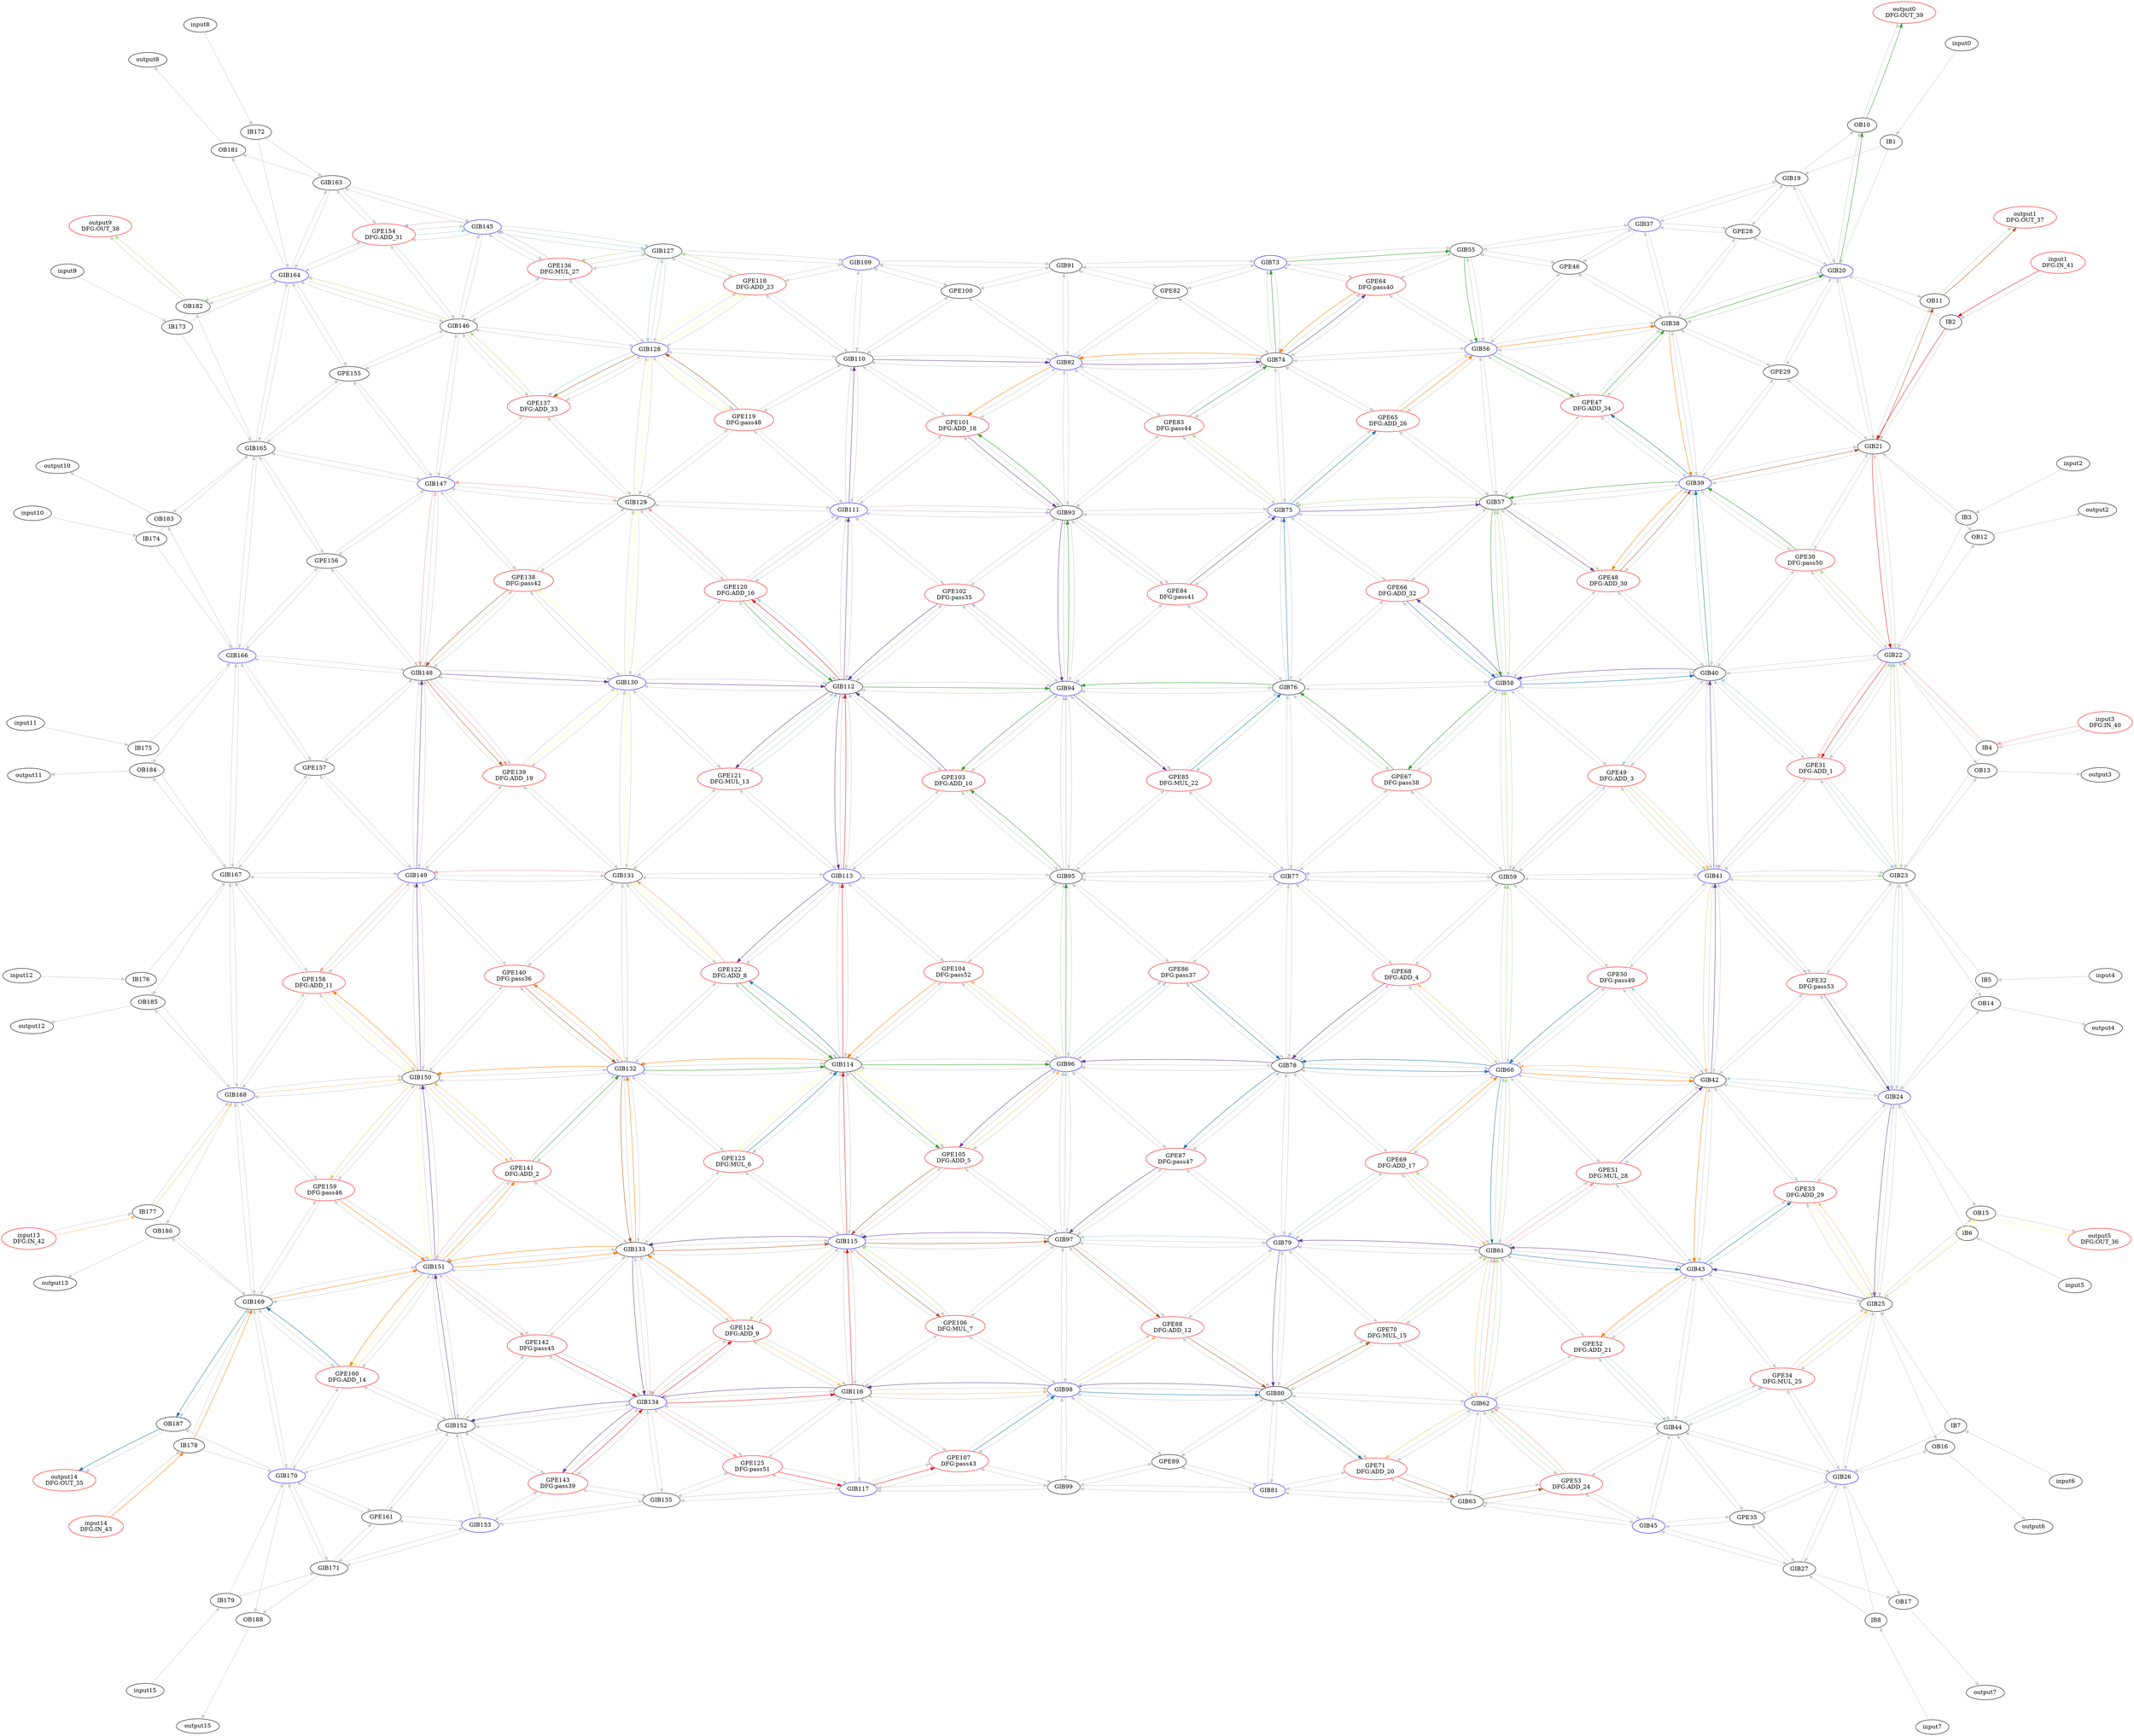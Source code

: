 Digraph G {
layout = sfdp;
overlap = scale;
input3[label = "input3\nDFG:IN_40", color = red];
input1[label = "input1\nDFG:IN_41", color = red];
input13[label = "input13\nDFG:IN_42", color = red];
input14[label = "input14\nDFG:IN_43", color = red];
input0;
input2;
input4;
input5;
input6;
input7;
input8;
input9;
input10;
input11;
input12;
input15;
output14[label = "output14\nDFG:OUT_35", color = red];
output5[label = "output5\nDFG:OUT_36", color = red];
output1[label = "output1\nDFG:OUT_37", color = red];
output9[label = "output9\nDFG:OUT_38", color = red];
output0[label = "output0\nDFG:OUT_39", color = red];
OB10->output0[color = gray80];
OB11->output1[color = gray80];
output2;
OB12->output2[color = gray80];
output3;
OB13->output3[color = gray80];
output4;
OB14->output4[color = gray80];
OB15->output5[color = gray80];
output6;
OB16->output6[color = gray80];
output7;
OB17->output7[color = gray80];
output8;
OB181->output8[color = gray80];
OB182->output9[color = gray80];
output10;
OB183->output10[color = gray80];
output11;
OB184->output11[color = gray80];
output12;
OB185->output12[color = gray80];
output13;
OB186->output13[color = gray80];
OB187->output14[color = gray80];
output15;
OB188->output15[color = gray80];
IB1[label = "IB1", color = black];
input0->IB1[color = gray80];
IB2[label = "IB2", color = black];
input1->IB2[color = gray80];
IB3[label = "IB3", color = black];
input2->IB3[color = gray80];
IB4[label = "IB4", color = black];
input3->IB4[color = gray80];
IB5[label = "IB5", color = black];
input4->IB5[color = gray80];
IB6[label = "IB6", color = black];
input5->IB6[color = gray80];
IB7[label = "IB7", color = black];
input6->IB7[color = gray80];
IB8[label = "IB8", color = black];
input7->IB8[color = gray80];
OB10[label = "OB10", color = black];
GIB19->OB10[color = gray80];
GIB20->OB10[color = gray80];
OB11[label = "OB11", color = black];
GIB20->OB11[color = gray80];
GIB21->OB11[color = gray80];
OB12[label = "OB12", color = black];
GIB21->OB12[color = gray80];
GIB22->OB12[color = gray80];
OB13[label = "OB13", color = black];
GIB22->OB13[color = gray80];
GIB23->OB13[color = gray80];
OB14[label = "OB14", color = black];
GIB23->OB14[color = gray80];
GIB24->OB14[color = gray80];
OB15[label = "OB15", color = black];
GIB24->OB15[color = gray80];
GIB25->OB15[color = gray80];
OB16[label = "OB16", color = black];
GIB25->OB16[color = gray80];
GIB26->OB16[color = gray80];
OB17[label = "OB17", color = black];
GIB26->OB17[color = gray80];
GIB27->OB17[color = gray80];
GIB19[label = "GIB19", color = black];
IB1->GIB19[color = gray80];
GIB20->GIB19[color = gray80];
GPE28->GIB19[color = gray80];
GIB37->GIB19[color = gray80];
GIB20[label = "GIB20", color = blue];
IB1->GIB20[color = gray80];
IB2->GIB20[color = gray80];
GIB19->GIB20[color = gray80];
GIB21->GIB20[color = gray80];
GPE28->GIB20[color = gray80];
GPE29->GIB20[color = gray80];
GIB38->GIB20[color = gray80];
GIB21[label = "GIB21", color = black];
IB2->GIB21[color = gray80];
IB3->GIB21[color = gray80];
GIB20->GIB21[color = gray80];
GIB22->GIB21[color = gray80];
GPE29->GIB21[color = gray80];
GPE30->GIB21[color = gray80];
GIB39->GIB21[color = gray80];
GIB22[label = "GIB22", color = blue];
IB3->GIB22[color = gray80];
IB4->GIB22[color = gray80];
GIB21->GIB22[color = gray80];
GIB23->GIB22[color = gray80];
GPE30->GIB22[color = gray80];
GPE31->GIB22[color = gray80];
GIB40->GIB22[color = gray80];
GIB23[label = "GIB23", color = black];
IB4->GIB23[color = gray80];
IB5->GIB23[color = gray80];
GIB22->GIB23[color = gray80];
GIB24->GIB23[color = gray80];
GPE31->GIB23[color = gray80];
GPE32->GIB23[color = gray80];
GIB41->GIB23[color = gray80];
GIB24[label = "GIB24", color = blue];
IB5->GIB24[color = gray80];
IB6->GIB24[color = gray80];
GIB23->GIB24[color = gray80];
GIB25->GIB24[color = gray80];
GPE32->GIB24[color = gray80];
GPE33->GIB24[color = gray80];
GIB42->GIB24[color = gray80];
GIB25[label = "GIB25", color = black];
IB6->GIB25[color = gray80];
IB7->GIB25[color = gray80];
GIB24->GIB25[color = gray80];
GIB26->GIB25[color = gray80];
GPE33->GIB25[color = gray80];
GPE34->GIB25[color = gray80];
GIB43->GIB25[color = gray80];
GIB26[label = "GIB26", color = blue];
IB7->GIB26[color = gray80];
IB8->GIB26[color = gray80];
GIB25->GIB26[color = gray80];
GIB27->GIB26[color = gray80];
GPE34->GIB26[color = gray80];
GPE35->GIB26[color = gray80];
GIB44->GIB26[color = gray80];
GIB27[label = "GIB27", color = black];
IB8->GIB27[color = gray80];
GIB26->GIB27[color = gray80];
GPE35->GIB27[color = gray80];
GIB45->GIB27[color = gray80];
GPE28[label = "GPE28", color = black];
GIB19->GPE28[color = gray80];
GIB20->GPE28[color = gray80];
GIB37->GPE28[color = gray80];
GIB38->GPE28[color = gray80];
GPE29[label = "GPE29", color = black];
GIB20->GPE29[color = gray80];
GIB21->GPE29[color = gray80];
GIB38->GPE29[color = gray80];
GIB39->GPE29[color = gray80];
GPE30[label = "GPE30\nDFG:pass50", color = red];
GIB21->GPE30[color = gray80];
GIB22->GPE30[color = gray80];
GIB39->GPE30[color = gray80];
GIB40->GPE30[color = gray80];
GPE31[label = "GPE31\nDFG:ADD_1", color = red];
GIB22->GPE31[color = gray80];
GIB23->GPE31[color = gray80];
GIB40->GPE31[color = gray80];
GIB41->GPE31[color = gray80];
GPE32[label = "GPE32\nDFG:pass53", color = red];
GIB23->GPE32[color = gray80];
GIB24->GPE32[color = gray80];
GIB41->GPE32[color = gray80];
GIB42->GPE32[color = gray80];
GPE33[label = "GPE33\nDFG:ADD_29", color = red];
GIB24->GPE33[color = gray80];
GIB25->GPE33[color = gray80];
GIB42->GPE33[color = gray80];
GIB43->GPE33[color = gray80];
GPE34[label = "GPE34\nDFG:MUL_25", color = red];
GIB25->GPE34[color = gray80];
GIB26->GPE34[color = gray80];
GIB43->GPE34[color = gray80];
GIB44->GPE34[color = gray80];
GPE35[label = "GPE35", color = black];
GIB26->GPE35[color = gray80];
GIB27->GPE35[color = gray80];
GIB44->GPE35[color = gray80];
GIB45->GPE35[color = gray80];
GIB37[label = "GIB37", color = blue];
GIB19->GIB37[color = gray80];
GPE28->GIB37[color = gray80];
GIB38->GIB37[color = gray80];
GPE46->GIB37[color = gray80];
GIB55->GIB37[color = gray80];
GIB38[label = "GIB38", color = black];
GIB20->GIB38[color = gray80];
GPE28->GIB38[color = gray80];
GPE29->GIB38[color = gray80];
GIB37->GIB38[color = gray80];
GIB39->GIB38[color = gray80];
GPE46->GIB38[color = gray80];
GPE47->GIB38[color = gray80];
GIB56->GIB38[color = gray80];
GIB39[label = "GIB39", color = blue];
GIB21->GIB39[color = gray80];
GPE29->GIB39[color = gray80];
GPE30->GIB39[color = gray80];
GIB38->GIB39[color = gray80];
GIB40->GIB39[color = gray80];
GPE47->GIB39[color = gray80];
GPE48->GIB39[color = gray80];
GIB57->GIB39[color = gray80];
GIB40[label = "GIB40", color = black];
GIB22->GIB40[color = gray80];
GPE30->GIB40[color = gray80];
GPE31->GIB40[color = gray80];
GIB39->GIB40[color = gray80];
GIB41->GIB40[color = gray80];
GPE48->GIB40[color = gray80];
GPE49->GIB40[color = gray80];
GIB58->GIB40[color = gray80];
GIB41[label = "GIB41", color = blue];
GIB23->GIB41[color = gray80];
GPE31->GIB41[color = gray80];
GPE32->GIB41[color = gray80];
GIB40->GIB41[color = gray80];
GIB42->GIB41[color = gray80];
GPE49->GIB41[color = gray80];
GPE50->GIB41[color = gray80];
GIB59->GIB41[color = gray80];
GIB42[label = "GIB42", color = black];
GIB24->GIB42[color = gray80];
GPE32->GIB42[color = gray80];
GPE33->GIB42[color = gray80];
GIB41->GIB42[color = gray80];
GIB43->GIB42[color = gray80];
GPE50->GIB42[color = gray80];
GPE51->GIB42[color = gray80];
GIB60->GIB42[color = gray80];
GIB43[label = "GIB43", color = blue];
GIB25->GIB43[color = gray80];
GPE33->GIB43[color = gray80];
GPE34->GIB43[color = gray80];
GIB42->GIB43[color = gray80];
GIB44->GIB43[color = gray80];
GPE51->GIB43[color = gray80];
GPE52->GIB43[color = gray80];
GIB61->GIB43[color = gray80];
GIB44[label = "GIB44", color = black];
GIB26->GIB44[color = gray80];
GPE34->GIB44[color = gray80];
GPE35->GIB44[color = gray80];
GIB43->GIB44[color = gray80];
GIB45->GIB44[color = gray80];
GPE52->GIB44[color = gray80];
GPE53->GIB44[color = gray80];
GIB62->GIB44[color = gray80];
GIB45[label = "GIB45", color = blue];
GIB27->GIB45[color = gray80];
GPE35->GIB45[color = gray80];
GIB44->GIB45[color = gray80];
GPE53->GIB45[color = gray80];
GIB63->GIB45[color = gray80];
GPE46[label = "GPE46", color = black];
GIB37->GPE46[color = gray80];
GIB38->GPE46[color = gray80];
GIB55->GPE46[color = gray80];
GIB56->GPE46[color = gray80];
GPE47[label = "GPE47\nDFG:ADD_34", color = red];
GIB38->GPE47[color = gray80];
GIB39->GPE47[color = gray80];
GIB56->GPE47[color = gray80];
GIB57->GPE47[color = gray80];
GPE48[label = "GPE48\nDFG:ADD_30", color = red];
GIB39->GPE48[color = gray80];
GIB40->GPE48[color = gray80];
GIB57->GPE48[color = gray80];
GIB58->GPE48[color = gray80];
GPE49[label = "GPE49\nDFG:ADD_3", color = red];
GIB40->GPE49[color = gray80];
GIB41->GPE49[color = gray80];
GIB58->GPE49[color = gray80];
GIB59->GPE49[color = gray80];
GPE50[label = "GPE50\nDFG:pass49", color = red];
GIB41->GPE50[color = gray80];
GIB42->GPE50[color = gray80];
GIB59->GPE50[color = gray80];
GIB60->GPE50[color = gray80];
GPE51[label = "GPE51\nDFG:MUL_28", color = red];
GIB42->GPE51[color = gray80];
GIB43->GPE51[color = gray80];
GIB60->GPE51[color = gray80];
GIB61->GPE51[color = gray80];
GPE52[label = "GPE52\nDFG:ADD_21", color = red];
GIB43->GPE52[color = gray80];
GIB44->GPE52[color = gray80];
GIB61->GPE52[color = gray80];
GIB62->GPE52[color = gray80];
GPE53[label = "GPE53\nDFG:ADD_24", color = red];
GIB44->GPE53[color = gray80];
GIB45->GPE53[color = gray80];
GIB62->GPE53[color = gray80];
GIB63->GPE53[color = gray80];
GIB55[label = "GIB55", color = black];
GIB37->GIB55[color = gray80];
GPE46->GIB55[color = gray80];
GIB56->GIB55[color = gray80];
GPE64->GIB55[color = gray80];
GIB73->GIB55[color = gray80];
GIB56[label = "GIB56", color = blue];
GIB38->GIB56[color = gray80];
GPE46->GIB56[color = gray80];
GPE47->GIB56[color = gray80];
GIB55->GIB56[color = gray80];
GIB57->GIB56[color = gray80];
GPE64->GIB56[color = gray80];
GPE65->GIB56[color = gray80];
GIB74->GIB56[color = gray80];
GIB57[label = "GIB57", color = black];
GIB39->GIB57[color = gray80];
GPE47->GIB57[color = gray80];
GPE48->GIB57[color = gray80];
GIB56->GIB57[color = gray80];
GIB58->GIB57[color = gray80];
GPE65->GIB57[color = gray80];
GPE66->GIB57[color = gray80];
GIB75->GIB57[color = gray80];
GIB58[label = "GIB58", color = blue];
GIB40->GIB58[color = gray80];
GPE48->GIB58[color = gray80];
GPE49->GIB58[color = gray80];
GIB57->GIB58[color = gray80];
GIB59->GIB58[color = gray80];
GPE66->GIB58[color = gray80];
GPE67->GIB58[color = gray80];
GIB76->GIB58[color = gray80];
GIB59[label = "GIB59", color = black];
GIB41->GIB59[color = gray80];
GPE49->GIB59[color = gray80];
GPE50->GIB59[color = gray80];
GIB58->GIB59[color = gray80];
GIB60->GIB59[color = gray80];
GPE67->GIB59[color = gray80];
GPE68->GIB59[color = gray80];
GIB77->GIB59[color = gray80];
GIB60[label = "GIB60", color = blue];
GIB42->GIB60[color = gray80];
GPE50->GIB60[color = gray80];
GPE51->GIB60[color = gray80];
GIB59->GIB60[color = gray80];
GIB61->GIB60[color = gray80];
GPE68->GIB60[color = gray80];
GPE69->GIB60[color = gray80];
GIB78->GIB60[color = gray80];
GIB61[label = "GIB61", color = black];
GIB43->GIB61[color = gray80];
GPE51->GIB61[color = gray80];
GPE52->GIB61[color = gray80];
GIB60->GIB61[color = gray80];
GIB62->GIB61[color = gray80];
GPE69->GIB61[color = gray80];
GPE70->GIB61[color = gray80];
GIB79->GIB61[color = gray80];
GIB62[label = "GIB62", color = blue];
GIB44->GIB62[color = gray80];
GPE52->GIB62[color = gray80];
GPE53->GIB62[color = gray80];
GIB61->GIB62[color = gray80];
GIB63->GIB62[color = gray80];
GPE70->GIB62[color = gray80];
GPE71->GIB62[color = gray80];
GIB80->GIB62[color = gray80];
GIB63[label = "GIB63", color = black];
GIB45->GIB63[color = gray80];
GPE53->GIB63[color = gray80];
GIB62->GIB63[color = gray80];
GPE71->GIB63[color = gray80];
GIB81->GIB63[color = gray80];
GPE64[label = "GPE64\nDFG:pass40", color = red];
GIB55->GPE64[color = gray80];
GIB56->GPE64[color = gray80];
GIB73->GPE64[color = gray80];
GIB74->GPE64[color = gray80];
GPE65[label = "GPE65\nDFG:ADD_26", color = red];
GIB56->GPE65[color = gray80];
GIB57->GPE65[color = gray80];
GIB74->GPE65[color = gray80];
GIB75->GPE65[color = gray80];
GPE66[label = "GPE66\nDFG:ADD_32", color = red];
GIB57->GPE66[color = gray80];
GIB58->GPE66[color = gray80];
GIB75->GPE66[color = gray80];
GIB76->GPE66[color = gray80];
GPE67[label = "GPE67\nDFG:pass38", color = red];
GIB58->GPE67[color = gray80];
GIB59->GPE67[color = gray80];
GIB76->GPE67[color = gray80];
GIB77->GPE67[color = gray80];
GPE68[label = "GPE68\nDFG:ADD_4", color = red];
GIB59->GPE68[color = gray80];
GIB60->GPE68[color = gray80];
GIB77->GPE68[color = gray80];
GIB78->GPE68[color = gray80];
GPE69[label = "GPE69\nDFG:ADD_17", color = red];
GIB60->GPE69[color = gray80];
GIB61->GPE69[color = gray80];
GIB78->GPE69[color = gray80];
GIB79->GPE69[color = gray80];
GPE70[label = "GPE70\nDFG:MUL_15", color = red];
GIB61->GPE70[color = gray80];
GIB62->GPE70[color = gray80];
GIB79->GPE70[color = gray80];
GIB80->GPE70[color = gray80];
GPE71[label = "GPE71\nDFG:ADD_20", color = red];
GIB62->GPE71[color = gray80];
GIB63->GPE71[color = gray80];
GIB80->GPE71[color = gray80];
GIB81->GPE71[color = gray80];
GIB73[label = "GIB73", color = blue];
GIB55->GIB73[color = gray80];
GPE64->GIB73[color = gray80];
GIB74->GIB73[color = gray80];
GPE82->GIB73[color = gray80];
GIB91->GIB73[color = gray80];
GIB74[label = "GIB74", color = black];
GIB56->GIB74[color = gray80];
GPE64->GIB74[color = gray80];
GPE65->GIB74[color = gray80];
GIB73->GIB74[color = gray80];
GIB75->GIB74[color = gray80];
GPE82->GIB74[color = gray80];
GPE83->GIB74[color = gray80];
GIB92->GIB74[color = gray80];
GIB75[label = "GIB75", color = blue];
GIB57->GIB75[color = gray80];
GPE65->GIB75[color = gray80];
GPE66->GIB75[color = gray80];
GIB74->GIB75[color = gray80];
GIB76->GIB75[color = gray80];
GPE83->GIB75[color = gray80];
GPE84->GIB75[color = gray80];
GIB93->GIB75[color = gray80];
GIB76[label = "GIB76", color = black];
GIB58->GIB76[color = gray80];
GPE66->GIB76[color = gray80];
GPE67->GIB76[color = gray80];
GIB75->GIB76[color = gray80];
GIB77->GIB76[color = gray80];
GPE84->GIB76[color = gray80];
GPE85->GIB76[color = gray80];
GIB94->GIB76[color = gray80];
GIB77[label = "GIB77", color = blue];
GIB59->GIB77[color = gray80];
GPE67->GIB77[color = gray80];
GPE68->GIB77[color = gray80];
GIB76->GIB77[color = gray80];
GIB78->GIB77[color = gray80];
GPE85->GIB77[color = gray80];
GPE86->GIB77[color = gray80];
GIB95->GIB77[color = gray80];
GIB78[label = "GIB78", color = black];
GIB60->GIB78[color = gray80];
GPE68->GIB78[color = gray80];
GPE69->GIB78[color = gray80];
GIB77->GIB78[color = gray80];
GIB79->GIB78[color = gray80];
GPE86->GIB78[color = gray80];
GPE87->GIB78[color = gray80];
GIB96->GIB78[color = gray80];
GIB79[label = "GIB79", color = blue];
GIB61->GIB79[color = gray80];
GPE69->GIB79[color = gray80];
GPE70->GIB79[color = gray80];
GIB78->GIB79[color = gray80];
GIB80->GIB79[color = gray80];
GPE87->GIB79[color = gray80];
GPE88->GIB79[color = gray80];
GIB97->GIB79[color = gray80];
GIB80[label = "GIB80", color = black];
GIB62->GIB80[color = gray80];
GPE70->GIB80[color = gray80];
GPE71->GIB80[color = gray80];
GIB79->GIB80[color = gray80];
GIB81->GIB80[color = gray80];
GPE88->GIB80[color = gray80];
GPE89->GIB80[color = gray80];
GIB98->GIB80[color = gray80];
GIB81[label = "GIB81", color = blue];
GIB63->GIB81[color = gray80];
GPE71->GIB81[color = gray80];
GIB80->GIB81[color = gray80];
GPE89->GIB81[color = gray80];
GIB99->GIB81[color = gray80];
GPE82[label = "GPE82", color = black];
GIB73->GPE82[color = gray80];
GIB74->GPE82[color = gray80];
GIB91->GPE82[color = gray80];
GIB92->GPE82[color = gray80];
GPE83[label = "GPE83\nDFG:pass44", color = red];
GIB74->GPE83[color = gray80];
GIB75->GPE83[color = gray80];
GIB92->GPE83[color = gray80];
GIB93->GPE83[color = gray80];
GPE84[label = "GPE84\nDFG:pass41", color = red];
GIB75->GPE84[color = gray80];
GIB76->GPE84[color = gray80];
GIB93->GPE84[color = gray80];
GIB94->GPE84[color = gray80];
GPE85[label = "GPE85\nDFG:MUL_22", color = red];
GIB76->GPE85[color = gray80];
GIB77->GPE85[color = gray80];
GIB94->GPE85[color = gray80];
GIB95->GPE85[color = gray80];
GPE86[label = "GPE86\nDFG:pass37", color = red];
GIB77->GPE86[color = gray80];
GIB78->GPE86[color = gray80];
GIB95->GPE86[color = gray80];
GIB96->GPE86[color = gray80];
GPE87[label = "GPE87\nDFG:pass47", color = red];
GIB78->GPE87[color = gray80];
GIB79->GPE87[color = gray80];
GIB96->GPE87[color = gray80];
GIB97->GPE87[color = gray80];
GPE88[label = "GPE88\nDFG:ADD_12", color = red];
GIB79->GPE88[color = gray80];
GIB80->GPE88[color = gray80];
GIB97->GPE88[color = gray80];
GIB98->GPE88[color = gray80];
GPE89[label = "GPE89", color = black];
GIB80->GPE89[color = gray80];
GIB81->GPE89[color = gray80];
GIB98->GPE89[color = gray80];
GIB99->GPE89[color = gray80];
GIB91[label = "GIB91", color = black];
GIB73->GIB91[color = gray80];
GPE82->GIB91[color = gray80];
GIB92->GIB91[color = gray80];
GPE100->GIB91[color = gray80];
GIB109->GIB91[color = gray80];
GIB92[label = "GIB92", color = blue];
GIB74->GIB92[color = gray80];
GPE82->GIB92[color = gray80];
GPE83->GIB92[color = gray80];
GIB91->GIB92[color = gray80];
GIB93->GIB92[color = gray80];
GPE100->GIB92[color = gray80];
GPE101->GIB92[color = gray80];
GIB110->GIB92[color = gray80];
GIB93[label = "GIB93", color = black];
GIB75->GIB93[color = gray80];
GPE83->GIB93[color = gray80];
GPE84->GIB93[color = gray80];
GIB92->GIB93[color = gray80];
GIB94->GIB93[color = gray80];
GPE101->GIB93[color = gray80];
GPE102->GIB93[color = gray80];
GIB111->GIB93[color = gray80];
GIB94[label = "GIB94", color = blue];
GIB76->GIB94[color = gray80];
GPE84->GIB94[color = gray80];
GPE85->GIB94[color = gray80];
GIB93->GIB94[color = gray80];
GIB95->GIB94[color = gray80];
GPE102->GIB94[color = gray80];
GPE103->GIB94[color = gray80];
GIB112->GIB94[color = gray80];
GIB95[label = "GIB95", color = black];
GIB77->GIB95[color = gray80];
GPE85->GIB95[color = gray80];
GPE86->GIB95[color = gray80];
GIB94->GIB95[color = gray80];
GIB96->GIB95[color = gray80];
GPE103->GIB95[color = gray80];
GPE104->GIB95[color = gray80];
GIB113->GIB95[color = gray80];
GIB96[label = "GIB96", color = blue];
GIB78->GIB96[color = gray80];
GPE86->GIB96[color = gray80];
GPE87->GIB96[color = gray80];
GIB95->GIB96[color = gray80];
GIB97->GIB96[color = gray80];
GPE104->GIB96[color = gray80];
GPE105->GIB96[color = gray80];
GIB114->GIB96[color = gray80];
GIB97[label = "GIB97", color = black];
GIB79->GIB97[color = gray80];
GPE87->GIB97[color = gray80];
GPE88->GIB97[color = gray80];
GIB96->GIB97[color = gray80];
GIB98->GIB97[color = gray80];
GPE105->GIB97[color = gray80];
GPE106->GIB97[color = gray80];
GIB115->GIB97[color = gray80];
GIB98[label = "GIB98", color = blue];
GIB80->GIB98[color = gray80];
GPE88->GIB98[color = gray80];
GPE89->GIB98[color = gray80];
GIB97->GIB98[color = gray80];
GIB99->GIB98[color = gray80];
GPE106->GIB98[color = gray80];
GPE107->GIB98[color = gray80];
GIB116->GIB98[color = gray80];
GIB99[label = "GIB99", color = black];
GIB81->GIB99[color = gray80];
GPE89->GIB99[color = gray80];
GIB98->GIB99[color = gray80];
GPE107->GIB99[color = gray80];
GIB117->GIB99[color = gray80];
GPE100[label = "GPE100", color = black];
GIB91->GPE100[color = gray80];
GIB92->GPE100[color = gray80];
GIB109->GPE100[color = gray80];
GIB110->GPE100[color = gray80];
GPE101[label = "GPE101\nDFG:ADD_18", color = red];
GIB92->GPE101[color = gray80];
GIB93->GPE101[color = gray80];
GIB110->GPE101[color = gray80];
GIB111->GPE101[color = gray80];
GPE102[label = "GPE102\nDFG:pass35", color = red];
GIB93->GPE102[color = gray80];
GIB94->GPE102[color = gray80];
GIB111->GPE102[color = gray80];
GIB112->GPE102[color = gray80];
GPE103[label = "GPE103\nDFG:ADD_10", color = red];
GIB94->GPE103[color = gray80];
GIB95->GPE103[color = gray80];
GIB112->GPE103[color = gray80];
GIB113->GPE103[color = gray80];
GPE104[label = "GPE104\nDFG:pass52", color = red];
GIB95->GPE104[color = gray80];
GIB96->GPE104[color = gray80];
GIB113->GPE104[color = gray80];
GIB114->GPE104[color = gray80];
GPE105[label = "GPE105\nDFG:ADD_5", color = red];
GIB96->GPE105[color = gray80];
GIB97->GPE105[color = gray80];
GIB114->GPE105[color = gray80];
GIB115->GPE105[color = gray80];
GPE106[label = "GPE106\nDFG:MUL_7", color = red];
GIB97->GPE106[color = gray80];
GIB98->GPE106[color = gray80];
GIB115->GPE106[color = gray80];
GIB116->GPE106[color = gray80];
GPE107[label = "GPE107\nDFG:pass43", color = red];
GIB98->GPE107[color = gray80];
GIB99->GPE107[color = gray80];
GIB116->GPE107[color = gray80];
GIB117->GPE107[color = gray80];
GIB109[label = "GIB109", color = blue];
GIB91->GIB109[color = gray80];
GPE100->GIB109[color = gray80];
GIB110->GIB109[color = gray80];
GPE118->GIB109[color = gray80];
GIB127->GIB109[color = gray80];
GIB110[label = "GIB110", color = black];
GIB92->GIB110[color = gray80];
GPE100->GIB110[color = gray80];
GPE101->GIB110[color = gray80];
GIB109->GIB110[color = gray80];
GIB111->GIB110[color = gray80];
GPE118->GIB110[color = gray80];
GPE119->GIB110[color = gray80];
GIB128->GIB110[color = gray80];
GIB111[label = "GIB111", color = blue];
GIB93->GIB111[color = gray80];
GPE101->GIB111[color = gray80];
GPE102->GIB111[color = gray80];
GIB110->GIB111[color = gray80];
GIB112->GIB111[color = gray80];
GPE119->GIB111[color = gray80];
GPE120->GIB111[color = gray80];
GIB129->GIB111[color = gray80];
GIB112[label = "GIB112", color = black];
GIB94->GIB112[color = gray80];
GPE102->GIB112[color = gray80];
GPE103->GIB112[color = gray80];
GIB111->GIB112[color = gray80];
GIB113->GIB112[color = gray80];
GPE120->GIB112[color = gray80];
GPE121->GIB112[color = gray80];
GIB130->GIB112[color = gray80];
GIB113[label = "GIB113", color = blue];
GIB95->GIB113[color = gray80];
GPE103->GIB113[color = gray80];
GPE104->GIB113[color = gray80];
GIB112->GIB113[color = gray80];
GIB114->GIB113[color = gray80];
GPE121->GIB113[color = gray80];
GPE122->GIB113[color = gray80];
GIB131->GIB113[color = gray80];
GIB114[label = "GIB114", color = black];
GIB96->GIB114[color = gray80];
GPE104->GIB114[color = gray80];
GPE105->GIB114[color = gray80];
GIB113->GIB114[color = gray80];
GIB115->GIB114[color = gray80];
GPE122->GIB114[color = gray80];
GPE123->GIB114[color = gray80];
GIB132->GIB114[color = gray80];
GIB115[label = "GIB115", color = blue];
GIB97->GIB115[color = gray80];
GPE105->GIB115[color = gray80];
GPE106->GIB115[color = gray80];
GIB114->GIB115[color = gray80];
GIB116->GIB115[color = gray80];
GPE123->GIB115[color = gray80];
GPE124->GIB115[color = gray80];
GIB133->GIB115[color = gray80];
GIB116[label = "GIB116", color = black];
GIB98->GIB116[color = gray80];
GPE106->GIB116[color = gray80];
GPE107->GIB116[color = gray80];
GIB115->GIB116[color = gray80];
GIB117->GIB116[color = gray80];
GPE124->GIB116[color = gray80];
GPE125->GIB116[color = gray80];
GIB134->GIB116[color = gray80];
GIB117[label = "GIB117", color = blue];
GIB99->GIB117[color = gray80];
GPE107->GIB117[color = gray80];
GIB116->GIB117[color = gray80];
GPE125->GIB117[color = gray80];
GIB135->GIB117[color = gray80];
GPE118[label = "GPE118\nDFG:ADD_23", color = red];
GIB109->GPE118[color = gray80];
GIB110->GPE118[color = gray80];
GIB127->GPE118[color = gray80];
GIB128->GPE118[color = gray80];
GPE119[label = "GPE119\nDFG:pass48", color = red];
GIB110->GPE119[color = gray80];
GIB111->GPE119[color = gray80];
GIB128->GPE119[color = gray80];
GIB129->GPE119[color = gray80];
GPE120[label = "GPE120\nDFG:ADD_16", color = red];
GIB111->GPE120[color = gray80];
GIB112->GPE120[color = gray80];
GIB129->GPE120[color = gray80];
GIB130->GPE120[color = gray80];
GPE121[label = "GPE121\nDFG:MUL_13", color = red];
GIB112->GPE121[color = gray80];
GIB113->GPE121[color = gray80];
GIB130->GPE121[color = gray80];
GIB131->GPE121[color = gray80];
GPE122[label = "GPE122\nDFG:ADD_8", color = red];
GIB113->GPE122[color = gray80];
GIB114->GPE122[color = gray80];
GIB131->GPE122[color = gray80];
GIB132->GPE122[color = gray80];
GPE123[label = "GPE123\nDFG:MUL_6", color = red];
GIB114->GPE123[color = gray80];
GIB115->GPE123[color = gray80];
GIB132->GPE123[color = gray80];
GIB133->GPE123[color = gray80];
GPE124[label = "GPE124\nDFG:ADD_9", color = red];
GIB115->GPE124[color = gray80];
GIB116->GPE124[color = gray80];
GIB133->GPE124[color = gray80];
GIB134->GPE124[color = gray80];
GPE125[label = "GPE125\nDFG:pass51", color = red];
GIB116->GPE125[color = gray80];
GIB117->GPE125[color = gray80];
GIB134->GPE125[color = gray80];
GIB135->GPE125[color = gray80];
GIB127[label = "GIB127", color = black];
GIB109->GIB127[color = gray80];
GPE118->GIB127[color = gray80];
GIB128->GIB127[color = gray80];
GPE136->GIB127[color = gray80];
GIB145->GIB127[color = gray80];
GIB128[label = "GIB128", color = blue];
GIB110->GIB128[color = gray80];
GPE118->GIB128[color = gray80];
GPE119->GIB128[color = gray80];
GIB127->GIB128[color = gray80];
GIB129->GIB128[color = gray80];
GPE136->GIB128[color = gray80];
GPE137->GIB128[color = gray80];
GIB146->GIB128[color = gray80];
GIB129[label = "GIB129", color = black];
GIB111->GIB129[color = gray80];
GPE119->GIB129[color = gray80];
GPE120->GIB129[color = gray80];
GIB128->GIB129[color = gray80];
GIB130->GIB129[color = gray80];
GPE137->GIB129[color = gray80];
GPE138->GIB129[color = gray80];
GIB147->GIB129[color = gray80];
GIB130[label = "GIB130", color = blue];
GIB112->GIB130[color = gray80];
GPE120->GIB130[color = gray80];
GPE121->GIB130[color = gray80];
GIB129->GIB130[color = gray80];
GIB131->GIB130[color = gray80];
GPE138->GIB130[color = gray80];
GPE139->GIB130[color = gray80];
GIB148->GIB130[color = gray80];
GIB131[label = "GIB131", color = black];
GIB113->GIB131[color = gray80];
GPE121->GIB131[color = gray80];
GPE122->GIB131[color = gray80];
GIB130->GIB131[color = gray80];
GIB132->GIB131[color = gray80];
GPE139->GIB131[color = gray80];
GPE140->GIB131[color = gray80];
GIB149->GIB131[color = gray80];
GIB132[label = "GIB132", color = blue];
GIB114->GIB132[color = gray80];
GPE122->GIB132[color = gray80];
GPE123->GIB132[color = gray80];
GIB131->GIB132[color = gray80];
GIB133->GIB132[color = gray80];
GPE140->GIB132[color = gray80];
GPE141->GIB132[color = gray80];
GIB150->GIB132[color = gray80];
GIB133[label = "GIB133", color = black];
GIB115->GIB133[color = gray80];
GPE123->GIB133[color = gray80];
GPE124->GIB133[color = gray80];
GIB132->GIB133[color = gray80];
GIB134->GIB133[color = gray80];
GPE141->GIB133[color = gray80];
GPE142->GIB133[color = gray80];
GIB151->GIB133[color = gray80];
GIB134[label = "GIB134", color = blue];
GIB116->GIB134[color = gray80];
GPE124->GIB134[color = gray80];
GPE125->GIB134[color = gray80];
GIB133->GIB134[color = gray80];
GIB135->GIB134[color = gray80];
GPE142->GIB134[color = gray80];
GPE143->GIB134[color = gray80];
GIB152->GIB134[color = gray80];
GIB135[label = "GIB135", color = black];
GIB117->GIB135[color = gray80];
GPE125->GIB135[color = gray80];
GIB134->GIB135[color = gray80];
GPE143->GIB135[color = gray80];
GIB153->GIB135[color = gray80];
GPE136[label = "GPE136\nDFG:MUL_27", color = red];
GIB127->GPE136[color = gray80];
GIB128->GPE136[color = gray80];
GIB145->GPE136[color = gray80];
GIB146->GPE136[color = gray80];
GPE137[label = "GPE137\nDFG:ADD_33", color = red];
GIB128->GPE137[color = gray80];
GIB129->GPE137[color = gray80];
GIB146->GPE137[color = gray80];
GIB147->GPE137[color = gray80];
GPE138[label = "GPE138\nDFG:pass42", color = red];
GIB129->GPE138[color = gray80];
GIB130->GPE138[color = gray80];
GIB147->GPE138[color = gray80];
GIB148->GPE138[color = gray80];
GPE139[label = "GPE139\nDFG:ADD_19", color = red];
GIB130->GPE139[color = gray80];
GIB131->GPE139[color = gray80];
GIB148->GPE139[color = gray80];
GIB149->GPE139[color = gray80];
GPE140[label = "GPE140\nDFG:pass36", color = red];
GIB131->GPE140[color = gray80];
GIB132->GPE140[color = gray80];
GIB149->GPE140[color = gray80];
GIB150->GPE140[color = gray80];
GPE141[label = "GPE141\nDFG:ADD_2", color = red];
GIB132->GPE141[color = gray80];
GIB133->GPE141[color = gray80];
GIB150->GPE141[color = gray80];
GIB151->GPE141[color = gray80];
GPE142[label = "GPE142\nDFG:pass45", color = red];
GIB133->GPE142[color = gray80];
GIB134->GPE142[color = gray80];
GIB151->GPE142[color = gray80];
GIB152->GPE142[color = gray80];
GPE143[label = "GPE143\nDFG:pass39", color = red];
GIB134->GPE143[color = gray80];
GIB135->GPE143[color = gray80];
GIB152->GPE143[color = gray80];
GIB153->GPE143[color = gray80];
GIB145[label = "GIB145", color = blue];
GIB127->GIB145[color = gray80];
GPE136->GIB145[color = gray80];
GIB146->GIB145[color = gray80];
GPE154->GIB145[color = gray80];
GIB163->GIB145[color = gray80];
GIB146[label = "GIB146", color = black];
GIB128->GIB146[color = gray80];
GPE136->GIB146[color = gray80];
GPE137->GIB146[color = gray80];
GIB145->GIB146[color = gray80];
GIB147->GIB146[color = gray80];
GPE154->GIB146[color = gray80];
GPE155->GIB146[color = gray80];
GIB164->GIB146[color = gray80];
GIB147[label = "GIB147", color = blue];
GIB129->GIB147[color = gray80];
GPE137->GIB147[color = gray80];
GPE138->GIB147[color = gray80];
GIB146->GIB147[color = gray80];
GIB148->GIB147[color = gray80];
GPE155->GIB147[color = gray80];
GPE156->GIB147[color = gray80];
GIB165->GIB147[color = gray80];
GIB148[label = "GIB148", color = black];
GIB130->GIB148[color = gray80];
GPE138->GIB148[color = gray80];
GPE139->GIB148[color = gray80];
GIB147->GIB148[color = gray80];
GIB149->GIB148[color = gray80];
GPE156->GIB148[color = gray80];
GPE157->GIB148[color = gray80];
GIB166->GIB148[color = gray80];
GIB149[label = "GIB149", color = blue];
GIB131->GIB149[color = gray80];
GPE139->GIB149[color = gray80];
GPE140->GIB149[color = gray80];
GIB148->GIB149[color = gray80];
GIB150->GIB149[color = gray80];
GPE157->GIB149[color = gray80];
GPE158->GIB149[color = gray80];
GIB167->GIB149[color = gray80];
GIB150[label = "GIB150", color = black];
GIB132->GIB150[color = gray80];
GPE140->GIB150[color = gray80];
GPE141->GIB150[color = gray80];
GIB149->GIB150[color = gray80];
GIB151->GIB150[color = gray80];
GPE158->GIB150[color = gray80];
GPE159->GIB150[color = gray80];
GIB168->GIB150[color = gray80];
GIB151[label = "GIB151", color = blue];
GIB133->GIB151[color = gray80];
GPE141->GIB151[color = gray80];
GPE142->GIB151[color = gray80];
GIB150->GIB151[color = gray80];
GIB152->GIB151[color = gray80];
GPE159->GIB151[color = gray80];
GPE160->GIB151[color = gray80];
GIB169->GIB151[color = gray80];
GIB152[label = "GIB152", color = black];
GIB134->GIB152[color = gray80];
GPE142->GIB152[color = gray80];
GPE143->GIB152[color = gray80];
GIB151->GIB152[color = gray80];
GIB153->GIB152[color = gray80];
GPE160->GIB152[color = gray80];
GPE161->GIB152[color = gray80];
GIB170->GIB152[color = gray80];
GIB153[label = "GIB153", color = blue];
GIB135->GIB153[color = gray80];
GPE143->GIB153[color = gray80];
GIB152->GIB153[color = gray80];
GPE161->GIB153[color = gray80];
GIB171->GIB153[color = gray80];
GPE154[label = "GPE154\nDFG:ADD_31", color = red];
GIB145->GPE154[color = gray80];
GIB146->GPE154[color = gray80];
GIB163->GPE154[color = gray80];
GIB164->GPE154[color = gray80];
GPE155[label = "GPE155", color = black];
GIB146->GPE155[color = gray80];
GIB147->GPE155[color = gray80];
GIB164->GPE155[color = gray80];
GIB165->GPE155[color = gray80];
GPE156[label = "GPE156", color = black];
GIB147->GPE156[color = gray80];
GIB148->GPE156[color = gray80];
GIB165->GPE156[color = gray80];
GIB166->GPE156[color = gray80];
GPE157[label = "GPE157", color = black];
GIB148->GPE157[color = gray80];
GIB149->GPE157[color = gray80];
GIB166->GPE157[color = gray80];
GIB167->GPE157[color = gray80];
GPE158[label = "GPE158\nDFG:ADD_11", color = red];
GIB149->GPE158[color = gray80];
GIB150->GPE158[color = gray80];
GIB167->GPE158[color = gray80];
GIB168->GPE158[color = gray80];
GPE159[label = "GPE159\nDFG:pass46", color = red];
GIB150->GPE159[color = gray80];
GIB151->GPE159[color = gray80];
GIB168->GPE159[color = gray80];
GIB169->GPE159[color = gray80];
GPE160[label = "GPE160\nDFG:ADD_14", color = red];
GIB151->GPE160[color = gray80];
GIB152->GPE160[color = gray80];
GIB169->GPE160[color = gray80];
GIB170->GPE160[color = gray80];
GPE161[label = "GPE161", color = black];
GIB152->GPE161[color = gray80];
GIB153->GPE161[color = gray80];
GIB170->GPE161[color = gray80];
GIB171->GPE161[color = gray80];
GIB163[label = "GIB163", color = black];
GIB145->GIB163[color = gray80];
GPE154->GIB163[color = gray80];
GIB164->GIB163[color = gray80];
IB172->GIB163[color = gray80];
GIB164[label = "GIB164", color = blue];
GIB146->GIB164[color = gray80];
GPE154->GIB164[color = gray80];
GPE155->GIB164[color = gray80];
GIB163->GIB164[color = gray80];
GIB165->GIB164[color = gray80];
IB172->GIB164[color = gray80];
IB173->GIB164[color = gray80];
GIB165[label = "GIB165", color = black];
GIB147->GIB165[color = gray80];
GPE155->GIB165[color = gray80];
GPE156->GIB165[color = gray80];
GIB164->GIB165[color = gray80];
GIB166->GIB165[color = gray80];
IB173->GIB165[color = gray80];
IB174->GIB165[color = gray80];
GIB166[label = "GIB166", color = blue];
GIB148->GIB166[color = gray80];
GPE156->GIB166[color = gray80];
GPE157->GIB166[color = gray80];
GIB165->GIB166[color = gray80];
GIB167->GIB166[color = gray80];
IB174->GIB166[color = gray80];
IB175->GIB166[color = gray80];
GIB167[label = "GIB167", color = black];
GIB149->GIB167[color = gray80];
GPE157->GIB167[color = gray80];
GPE158->GIB167[color = gray80];
GIB166->GIB167[color = gray80];
GIB168->GIB167[color = gray80];
IB175->GIB167[color = gray80];
IB176->GIB167[color = gray80];
GIB168[label = "GIB168", color = blue];
GIB150->GIB168[color = gray80];
GPE158->GIB168[color = gray80];
GPE159->GIB168[color = gray80];
GIB167->GIB168[color = gray80];
GIB169->GIB168[color = gray80];
IB176->GIB168[color = gray80];
IB177->GIB168[color = gray80];
GIB169[label = "GIB169", color = black];
GIB151->GIB169[color = gray80];
GPE159->GIB169[color = gray80];
GPE160->GIB169[color = gray80];
GIB168->GIB169[color = gray80];
GIB170->GIB169[color = gray80];
IB177->GIB169[color = gray80];
IB178->GIB169[color = gray80];
GIB170[label = "GIB170", color = blue];
GIB152->GIB170[color = gray80];
GPE160->GIB170[color = gray80];
GPE161->GIB170[color = gray80];
GIB169->GIB170[color = gray80];
GIB171->GIB170[color = gray80];
IB178->GIB170[color = gray80];
IB179->GIB170[color = gray80];
GIB171[label = "GIB171", color = black];
GIB153->GIB171[color = gray80];
GPE161->GIB171[color = gray80];
GIB170->GIB171[color = gray80];
IB179->GIB171[color = gray80];
IB172[label = "IB172", color = black];
input8->IB172[color = gray80];
IB173[label = "IB173", color = black];
input9->IB173[color = gray80];
IB174[label = "IB174", color = black];
input10->IB174[color = gray80];
IB175[label = "IB175", color = black];
input11->IB175[color = gray80];
IB176[label = "IB176", color = black];
input12->IB176[color = gray80];
IB177[label = "IB177", color = black];
input13->IB177[color = gray80];
IB178[label = "IB178", color = black];
input14->IB178[color = gray80];
IB179[label = "IB179", color = black];
input15->IB179[color = gray80];
OB181[label = "OB181", color = black];
GIB163->OB181[color = gray80];
GIB164->OB181[color = gray80];
OB182[label = "OB182", color = black];
GIB164->OB182[color = gray80];
GIB165->OB182[color = gray80];
OB183[label = "OB183", color = black];
GIB165->OB183[color = gray80];
GIB166->OB183[color = gray80];
OB184[label = "OB184", color = black];
GIB166->OB184[color = gray80];
GIB167->OB184[color = gray80];
OB185[label = "OB185", color = black];
GIB167->OB185[color = gray80];
GIB168->OB185[color = gray80];
OB186[label = "OB186", color = black];
GIB168->OB186[color = gray80];
GIB169->OB186[color = gray80];
OB187[label = "OB187", color = black];
GIB169->OB187[color = gray80];
GIB170->OB187[color = gray80];
OB188[label = "OB188", color = black];
GIB170->OB188[color = gray80];
GIB171->OB188[color = gray80];
edge [colorscheme=paired12];
GPE31->GIB40->GPE49[weight = 4, color = 1];
GPE141->GIB132->GIB114->GPE105[weight = 4, color = 4];
GPE49->GIB41->GIB42->GIB60->GPE68[weight = 4, color = 7];
GPE68->GIB78->GIB96->GPE105[weight = 4, color = 10];
GPE105->GIB114->GPE123[weight = 4, color = 11];
GPE105->GIB115->GPE106[weight = 4, color = 12];
GPE123->GIB114->GPE122[weight = 4, color = 2];
GPE106->GIB115->GPE124[weight = 4, color = 3];
GPE122->GIB114->GIB96->GIB95->GPE103[weight = 4, color = 4];
GPE122->GIB131->GIB149->GPE158[weight = 4, color = 5];
GPE124->GIB116->GIB98->GPE88[weight = 4, color = 7];
GPE124->GIB133->GIB151->GPE160[weight = 4, color = 8];
GPE103->GIB112->GPE121[weight = 4, color = 10];
GPE158->GIB150->GIB151->GPE160[weight = 4, color = 11];
GPE88->GIB80->GPE70[weight = 4, color = 12];
GPE121->GIB112->GPE120[weight = 4, color = 1];
GPE160->GIB169->OB187->output14[weight = 4, color = 2];
GPE70->GIB61->GPE69[weight = 4, color = 3];
GPE120->GIB112->GIB94->GIB93->GPE101[weight = 4, color = 4];
GPE120->GIB129->GIB147->GIB148->GPE139[weight = 4, color = 5];
GPE69->GIB61->GIB62->GPE71[weight = 4, color = 7];
GPE69->GIB60->GIB42->GIB43->GPE52[weight = 4, color = 8];
GPE101->GIB93->GIB94->GPE85[weight = 4, color = 10];
GPE139->GIB130->GIB129->GIB128->GPE118[weight = 4, color = 11];
GPE71->GIB63->GPE53[weight = 4, color = 12];
GPE52->GIB44->GPE34[weight = 4, color = 1];
GPE85->GIB76->GIB75->GPE65[weight = 4, color = 2];
GPE118->GIB127->GPE136[weight = 4, color = 3];
GPE53->GIB62->GIB61->GPE51[weight = 4, color = 5];
GPE34->GIB25->GPE33[weight = 4, color = 7];
GPE65->GIB56->GIB38->GIB39->GPE48[weight = 4, color = 8];
GPE136->GIB145->GPE154[weight = 4, color = 9];
GPE51->GIB42->GIB41->GIB40->GIB58->GPE66[weight = 4, color = 10];
GPE33->GIB25->OB15->output5[weight = 4, color = 11];
GPE48->GIB39->GIB21->OB11->output1[weight = 4, color = 12];
GPE154->GIB145->GIB127->GIB128->GPE137[weight = 4, color = 1];
GPE66->GIB58->GIB40->GIB39->GPE47[weight = 4, color = 2];
GPE137->GIB146->GIB164->OB182->output9[weight = 4, color = 3];
GPE47->GIB38->GIB20->OB10->output0[weight = 4, color = 4];
input3->IB4->GIB22->GPE31[weight = 4, color = 5];
input1->IB2->GIB21->GIB22->GPE31[weight = 4, color = 6];
input13->IB177->GIB168->GIB150->GPE141[weight = 4, color = 7];
input14->IB178->GIB169->GIB151->GPE141[weight = 4, color = 8];
GPE49->GIB59->GIB77->GIB95->GIB94->GPE102[weight = 4, color = 9];
GPE102->GIB112->GIB113->GPE122[weight = 4, color = 10];
GPE140->GIB132->GIB133->GIB115->GIB97->GPE88[weight = 4, color = 12];
GPE69->GIB79->GIB97->GIB96->GPE86[weight = 4, color = 1];
GPE86->GIB78->GIB60->GIB61->GIB43->GPE33[weight = 4, color = 2];
GPE67->GIB76->GIB94->GPE103[weight = 4, color = 4];
GPE143->GIB134->GIB116->GIB115->GIB114->GIB113->GIB112->GPE120[weight = 4, color = 6];
GPE64->GIB74->GIB92->GPE101[weight = 4, color = 8];
GPE120->GIB111->GIB93->GPE84[weight = 4, color = 9];
GPE84->GIB75->GIB57->GPE48[weight = 4, color = 10];
GPE122->GIB131->GIB130->GPE138[weight = 4, color = 11];
GPE138->GIB148->GPE139[weight = 4, color = 12];
GPE107->GIB98->GIB80->GPE71[weight = 4, color = 2];
GPE53->GIB62->GIB61->GIB60->GIB59->GIB58->GIB57->GIB75->GPE83[weight = 4, color = 3];
GPE83->GIB74->GIB73->GIB55->GIB56->GPE47[weight = 4, color = 4];
GPE141->GIB151->GPE142[weight = 4, color = 5];
GPE142->GIB134->GPE124[weight = 4, color = 6];
GPE141->GIB150->GPE159[weight = 4, color = 7];
GPE159->GIB151->GIB133->GIB132->GPE140[weight = 4, color = 8];
GPE87->GIB97->GIB115->GIB133->GIB134->GPE143[weight = 4, color = 10];
GPE118->GIB128->GPE119[weight = 4, color = 11];
GPE119->GIB128->GPE137[weight = 4, color = 12];
GPE31->GIB23->GIB24->GIB42->GPE50[weight = 4, color = 1];
GPE50->GIB60->GIB78->GPE87[weight = 4, color = 2];
GPE49->GIB41->GIB23->GIB22->GPE30[weight = 4, color = 3];
GPE30->GIB39->GIB57->GIB58->GPE67[weight = 4, color = 4];
GPE124->GIB134->GPE125[weight = 4, color = 5];
GPE125->GIB117->GPE107[weight = 4, color = 6];
GPE105->GIB96->GPE104[weight = 4, color = 7];
GPE104->GIB114->GIB132->GIB150->GPE158[weight = 4, color = 8];
GPE31->GIB41->GPE32[weight = 4, color = 9];
GPE32->GIB24->GIB25->GIB43->GIB61->GIB79->GIB80->GIB98->GIB116->GIB134->GIB152->GIB151->GIB150->GIB149->GIB148->GIB130->GIB112->GIB111->GIB110->GIB92->GIB74->GPE64[weight = 4, color = 10];
}
